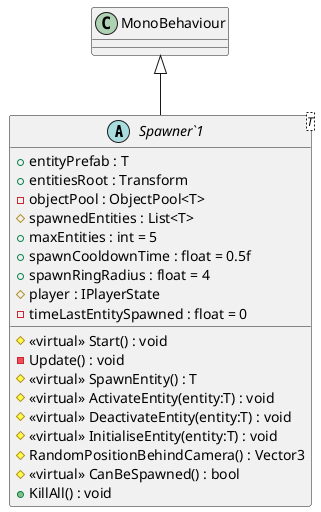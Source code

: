 @startuml
abstract class "Spawner`1"<T> {
    + entityPrefab : T
    + entitiesRoot : Transform
    - objectPool : ObjectPool<T>
    # spawnedEntities : List<T>
    + maxEntities : int = 5
    + spawnCooldownTime : float = 0.5f
    + spawnRingRadius : float = 4
    # player : IPlayerState
    - timeLastEntitySpawned : float = 0
    # <<virtual>> Start() : void
    - Update() : void
    # <<virtual>> SpawnEntity() : T
    # <<virtual>> ActivateEntity(entity:T) : void
    # <<virtual>> DeactivateEntity(entity:T) : void
    # <<virtual>> InitialiseEntity(entity:T) : void
    # RandomPositionBehindCamera() : Vector3
    # <<virtual>> CanBeSpawned() : bool
    + KillAll() : void
}
MonoBehaviour <|-- "Spawner`1"
@enduml
